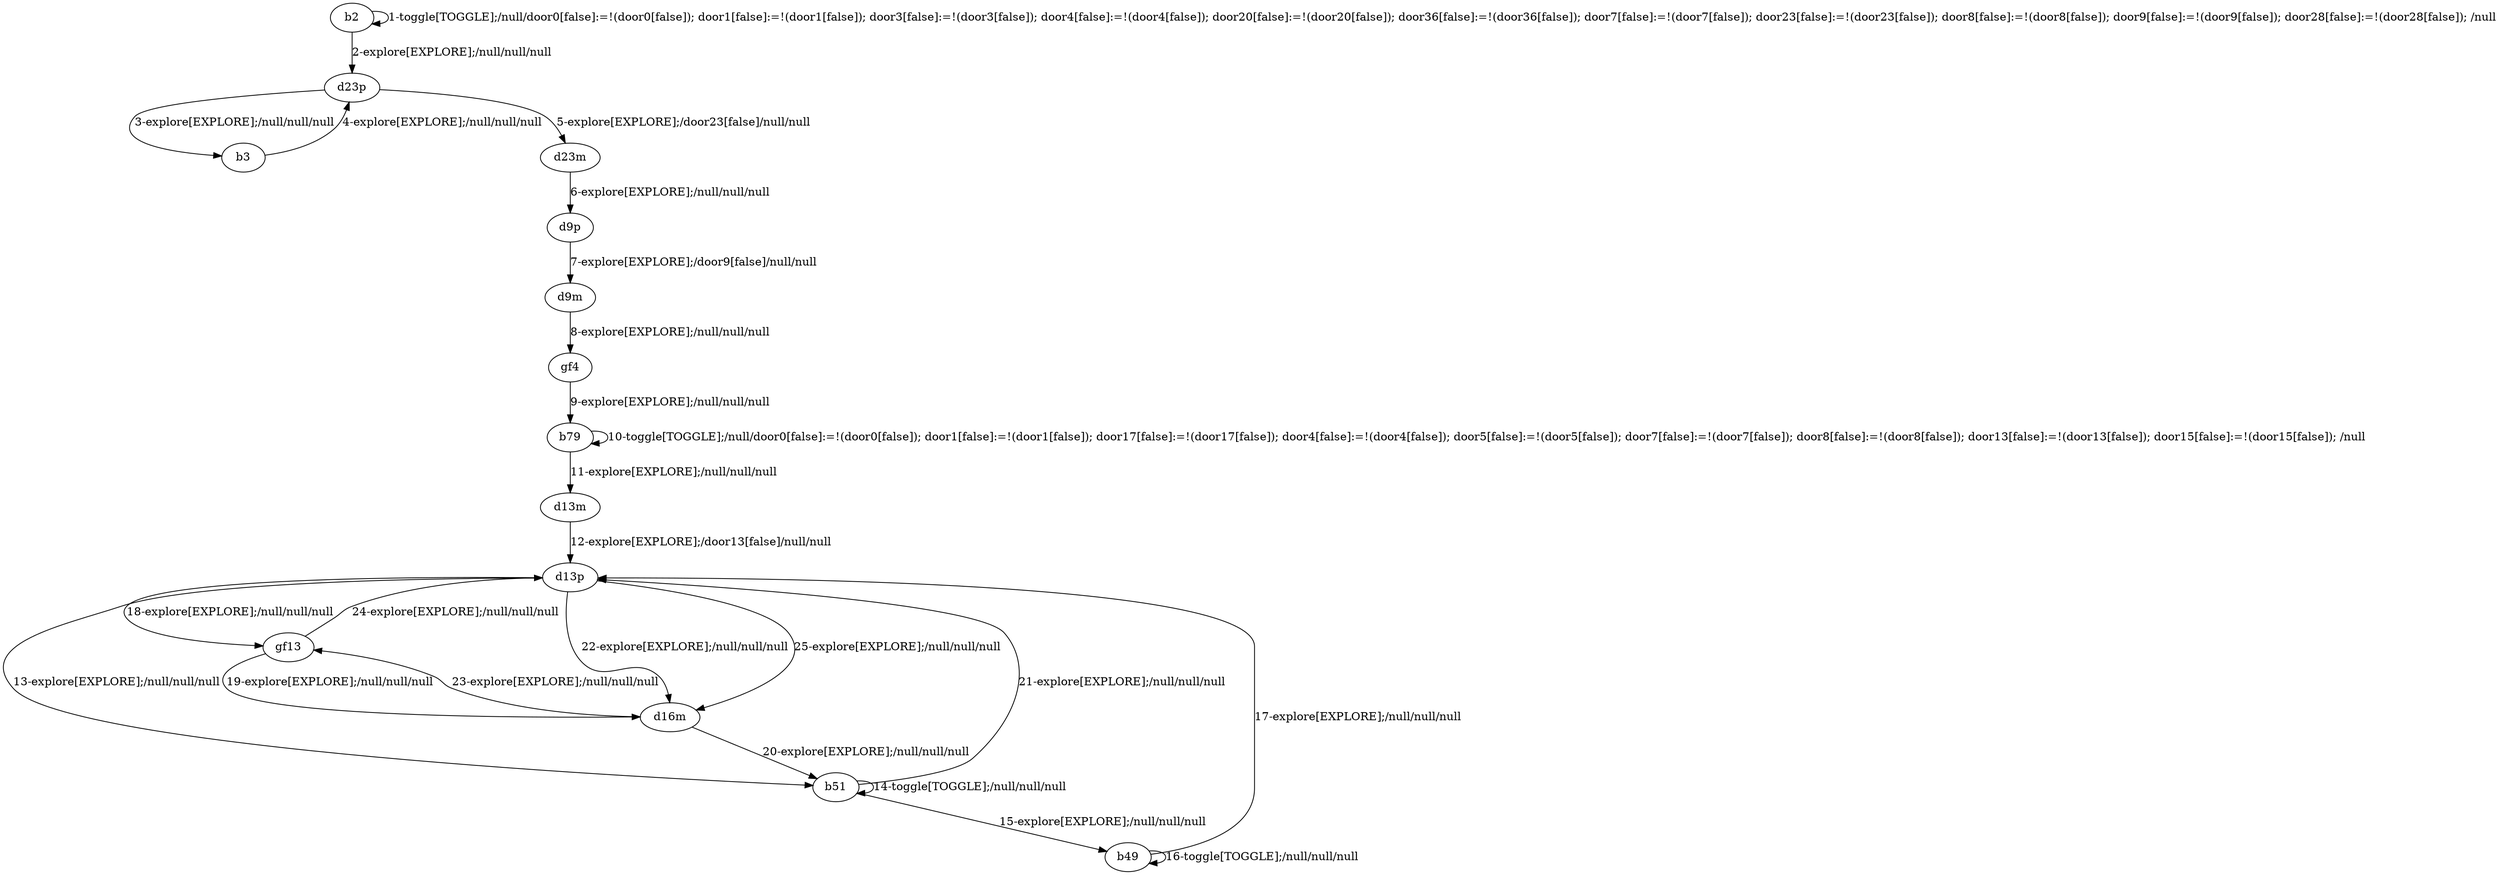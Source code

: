 # Total number of goals covered by this test: 2
# b49 --> b49
# b51 --> b51

digraph g {
"b2" -> "b2" [label = "1-toggle[TOGGLE];/null/door0[false]:=!(door0[false]); door1[false]:=!(door1[false]); door3[false]:=!(door3[false]); door4[false]:=!(door4[false]); door20[false]:=!(door20[false]); door36[false]:=!(door36[false]); door7[false]:=!(door7[false]); door23[false]:=!(door23[false]); door8[false]:=!(door8[false]); door9[false]:=!(door9[false]); door28[false]:=!(door28[false]); /null"];
"b2" -> "d23p" [label = "2-explore[EXPLORE];/null/null/null"];
"d23p" -> "b3" [label = "3-explore[EXPLORE];/null/null/null"];
"b3" -> "d23p" [label = "4-explore[EXPLORE];/null/null/null"];
"d23p" -> "d23m" [label = "5-explore[EXPLORE];/door23[false]/null/null"];
"d23m" -> "d9p" [label = "6-explore[EXPLORE];/null/null/null"];
"d9p" -> "d9m" [label = "7-explore[EXPLORE];/door9[false]/null/null"];
"d9m" -> "gf4" [label = "8-explore[EXPLORE];/null/null/null"];
"gf4" -> "b79" [label = "9-explore[EXPLORE];/null/null/null"];
"b79" -> "b79" [label = "10-toggle[TOGGLE];/null/door0[false]:=!(door0[false]); door1[false]:=!(door1[false]); door17[false]:=!(door17[false]); door4[false]:=!(door4[false]); door5[false]:=!(door5[false]); door7[false]:=!(door7[false]); door8[false]:=!(door8[false]); door13[false]:=!(door13[false]); door15[false]:=!(door15[false]); /null"];
"b79" -> "d13m" [label = "11-explore[EXPLORE];/null/null/null"];
"d13m" -> "d13p" [label = "12-explore[EXPLORE];/door13[false]/null/null"];
"d13p" -> "b51" [label = "13-explore[EXPLORE];/null/null/null"];
"b51" -> "b51" [label = "14-toggle[TOGGLE];/null/null/null"];
"b51" -> "b49" [label = "15-explore[EXPLORE];/null/null/null"];
"b49" -> "b49" [label = "16-toggle[TOGGLE];/null/null/null"];
"b49" -> "d13p" [label = "17-explore[EXPLORE];/null/null/null"];
"d13p" -> "gf13" [label = "18-explore[EXPLORE];/null/null/null"];
"gf13" -> "d16m" [label = "19-explore[EXPLORE];/null/null/null"];
"d16m" -> "b51" [label = "20-explore[EXPLORE];/null/null/null"];
"b51" -> "d13p" [label = "21-explore[EXPLORE];/null/null/null"];
"d13p" -> "d16m" [label = "22-explore[EXPLORE];/null/null/null"];
"d16m" -> "gf13" [label = "23-explore[EXPLORE];/null/null/null"];
"gf13" -> "d13p" [label = "24-explore[EXPLORE];/null/null/null"];
"d13p" -> "d16m" [label = "25-explore[EXPLORE];/null/null/null"];
}